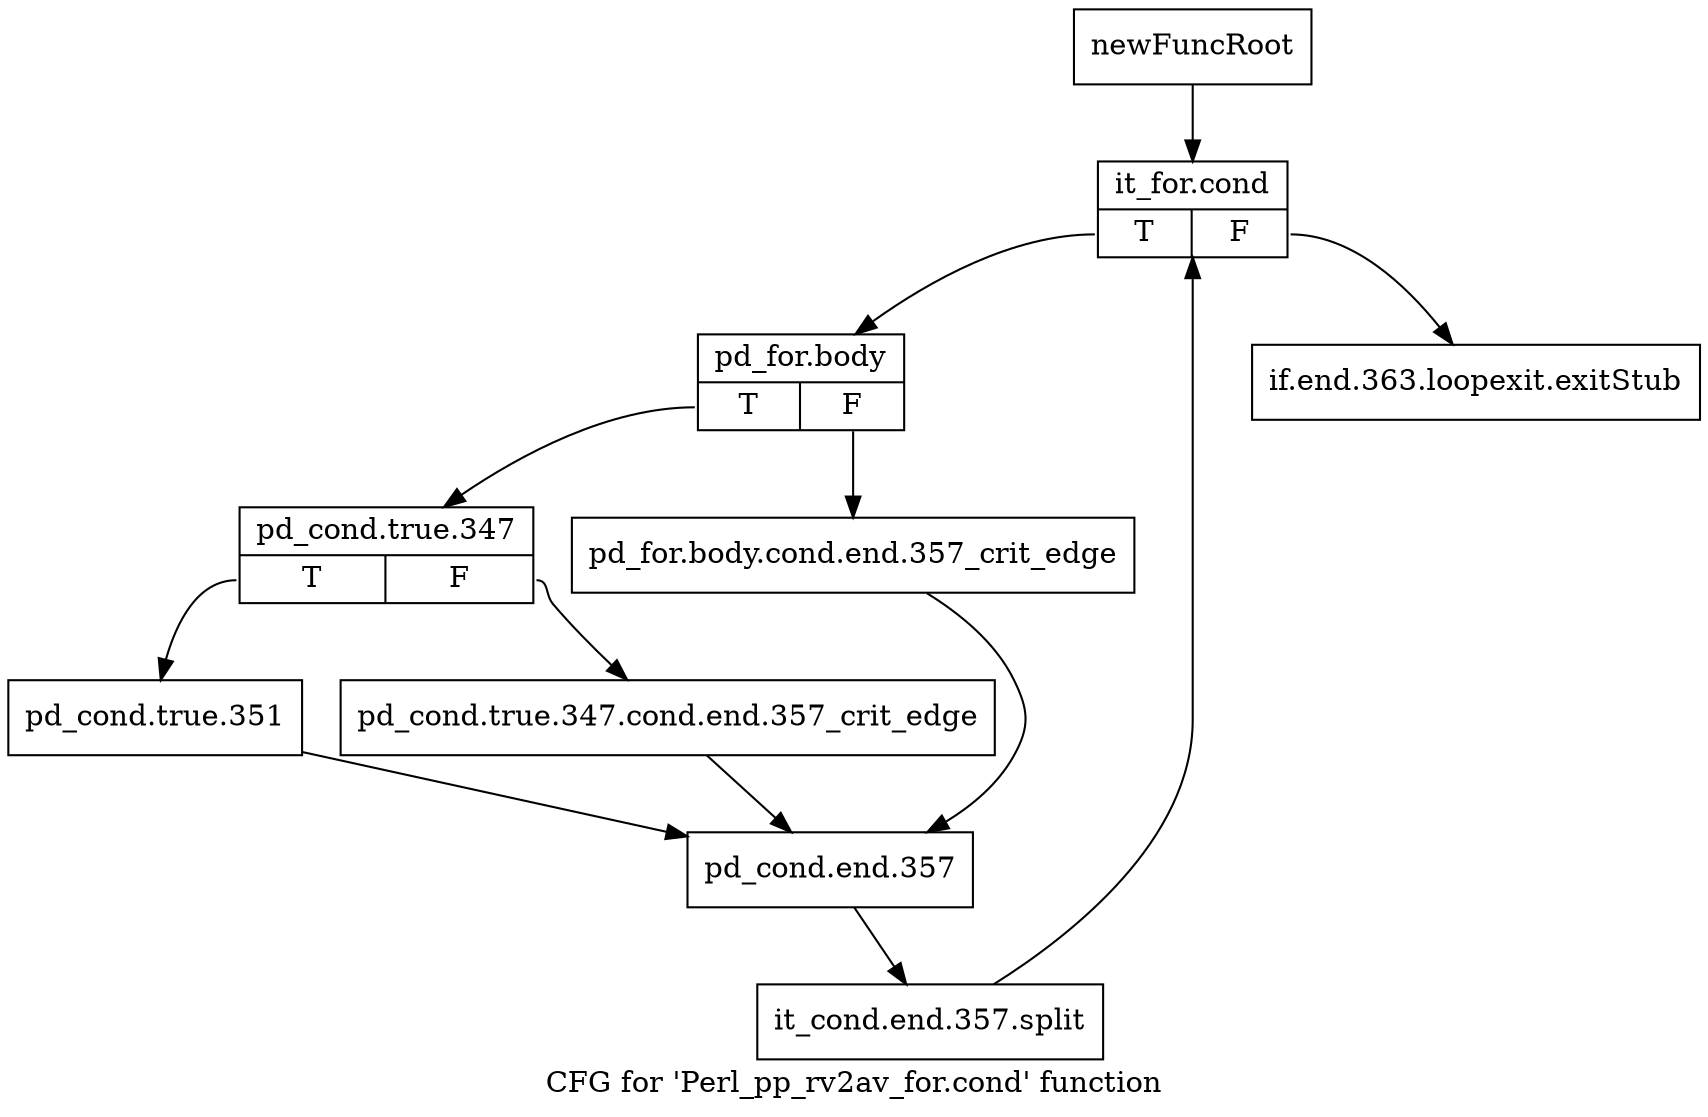 digraph "CFG for 'Perl_pp_rv2av_for.cond' function" {
	label="CFG for 'Perl_pp_rv2av_for.cond' function";

	Node0x4f602c0 [shape=record,label="{newFuncRoot}"];
	Node0x4f602c0 -> Node0x4f607c0;
	Node0x4f60770 [shape=record,label="{if.end.363.loopexit.exitStub}"];
	Node0x4f607c0 [shape=record,label="{it_for.cond|{<s0>T|<s1>F}}"];
	Node0x4f607c0:s0 -> Node0x4f60810;
	Node0x4f607c0:s1 -> Node0x4f60770;
	Node0x4f60810 [shape=record,label="{pd_for.body|{<s0>T|<s1>F}}"];
	Node0x4f60810:s0 -> Node0x4f608b0;
	Node0x4f60810:s1 -> Node0x4f60860;
	Node0x4f60860 [shape=record,label="{pd_for.body.cond.end.357_crit_edge}"];
	Node0x4f60860 -> Node0x4f609a0;
	Node0x4f608b0 [shape=record,label="{pd_cond.true.347|{<s0>T|<s1>F}}"];
	Node0x4f608b0:s0 -> Node0x4f60950;
	Node0x4f608b0:s1 -> Node0x4f60900;
	Node0x4f60900 [shape=record,label="{pd_cond.true.347.cond.end.357_crit_edge}"];
	Node0x4f60900 -> Node0x4f609a0;
	Node0x4f60950 [shape=record,label="{pd_cond.true.351}"];
	Node0x4f60950 -> Node0x4f609a0;
	Node0x4f609a0 [shape=record,label="{pd_cond.end.357}"];
	Node0x4f609a0 -> Node0x6606940;
	Node0x6606940 [shape=record,label="{it_cond.end.357.split}"];
	Node0x6606940 -> Node0x4f607c0;
}
